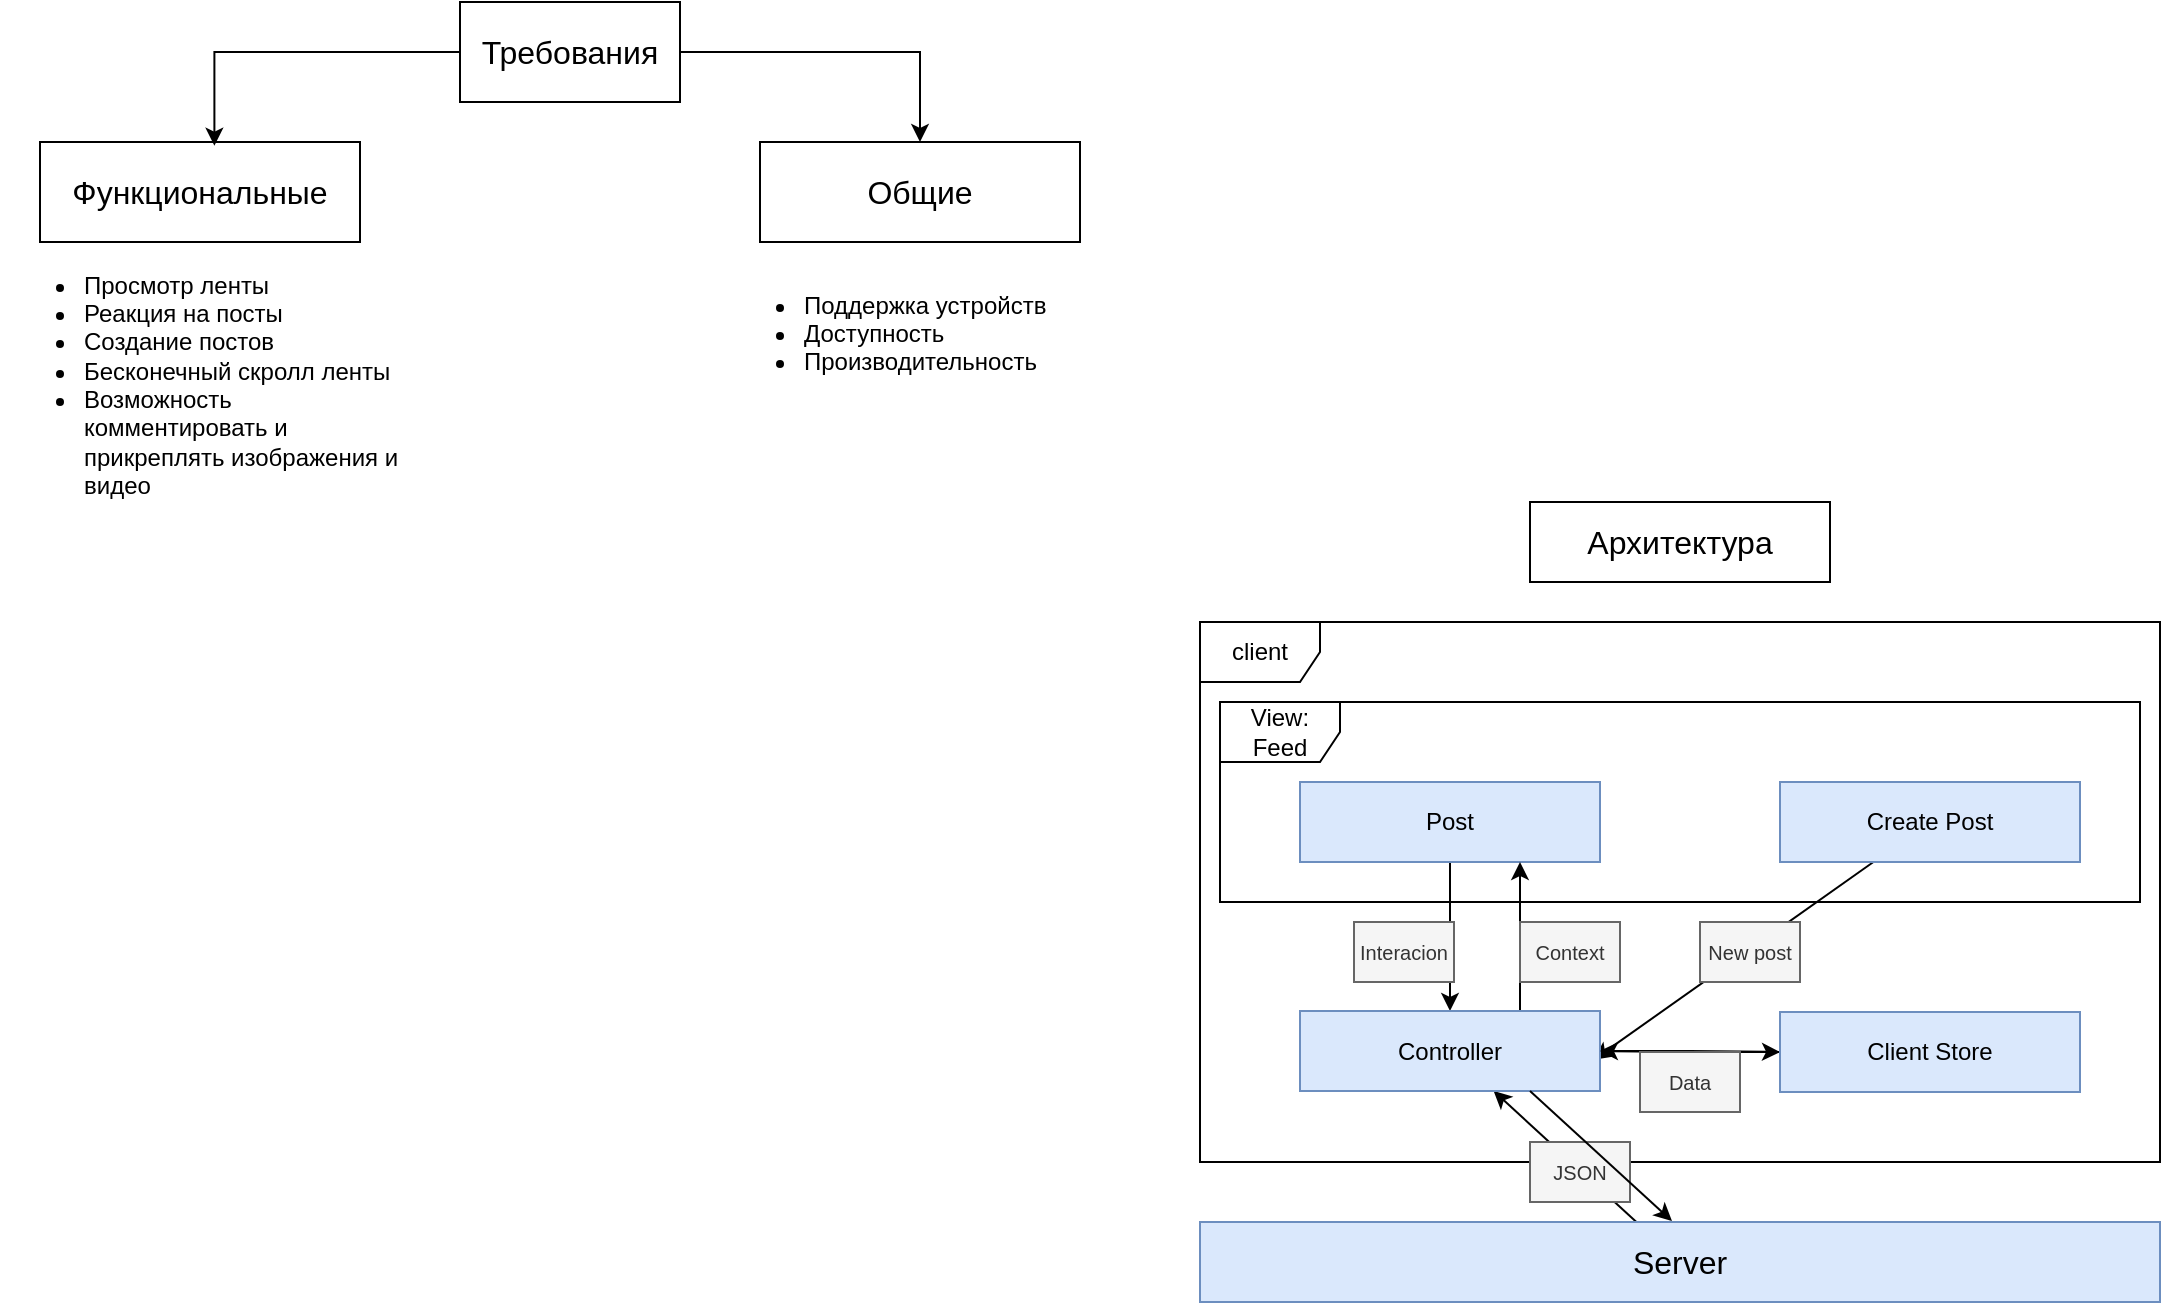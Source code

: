 <mxfile version="24.8.3">
  <diagram name="Page-1" id="jidonSQuB-0XgVviUFJx">
    <mxGraphModel dx="447" dy="707" grid="1" gridSize="10" guides="1" tooltips="1" connect="1" arrows="1" fold="1" page="1" pageScale="1" pageWidth="827" pageHeight="1169" math="0" shadow="0">
      <root>
        <mxCell id="0" />
        <mxCell id="1" parent="0" />
        <mxCell id="rp3EOb8fH77HyCNWDKxg-4" style="edgeStyle=orthogonalEdgeStyle;rounded=0;orthogonalLoop=1;jettySize=auto;html=1;" edge="1" parent="1" source="rp3EOb8fH77HyCNWDKxg-1" target="rp3EOb8fH77HyCNWDKxg-3">
          <mxGeometry relative="1" as="geometry" />
        </mxCell>
        <mxCell id="rp3EOb8fH77HyCNWDKxg-1" value="&lt;span style=&quot;font-size: 16px;&quot;&gt;Требования&lt;/span&gt;" style="html=1;whiteSpace=wrap;" vertex="1" parent="1">
          <mxGeometry x="330" y="60" width="110" height="50" as="geometry" />
        </mxCell>
        <mxCell id="rp3EOb8fH77HyCNWDKxg-2" value="&lt;span style=&quot;font-size: 16px;&quot;&gt;Функциональные&lt;/span&gt;" style="html=1;whiteSpace=wrap;" vertex="1" parent="1">
          <mxGeometry x="120" y="130" width="160" height="50" as="geometry" />
        </mxCell>
        <mxCell id="rp3EOb8fH77HyCNWDKxg-3" value="&lt;span style=&quot;font-size: 16px;&quot;&gt;Общие&lt;/span&gt;" style="html=1;whiteSpace=wrap;" vertex="1" parent="1">
          <mxGeometry x="480" y="130" width="160" height="50" as="geometry" />
        </mxCell>
        <mxCell id="rp3EOb8fH77HyCNWDKxg-5" style="edgeStyle=orthogonalEdgeStyle;rounded=0;orthogonalLoop=1;jettySize=auto;html=1;entryX=0.545;entryY=0.037;entryDx=0;entryDy=0;entryPerimeter=0;" edge="1" parent="1" source="rp3EOb8fH77HyCNWDKxg-1" target="rp3EOb8fH77HyCNWDKxg-2">
          <mxGeometry relative="1" as="geometry" />
        </mxCell>
        <mxCell id="rp3EOb8fH77HyCNWDKxg-7" value="&lt;ul&gt;&lt;li&gt;&lt;span style=&quot;background-color: initial;&quot;&gt;Просмотр ленты&lt;/span&gt;&lt;/li&gt;&lt;li&gt;Реакция на посты&lt;/li&gt;&lt;li&gt;Создание постов&lt;/li&gt;&lt;li&gt;Бесконечный скролл ленты&lt;/li&gt;&lt;li&gt;Возможность комментировать и прикреплять изображения и видео&lt;/li&gt;&lt;/ul&gt;" style="text;strokeColor=none;fillColor=none;html=1;whiteSpace=wrap;verticalAlign=middle;overflow=hidden;" vertex="1" parent="1">
          <mxGeometry x="100" y="180" width="200" height="130" as="geometry" />
        </mxCell>
        <mxCell id="rp3EOb8fH77HyCNWDKxg-8" value="&lt;ul&gt;&lt;li&gt;Поддержка устройств&lt;/li&gt;&lt;li&gt;Доступность&lt;/li&gt;&lt;li&gt;Производительность&lt;/li&gt;&lt;/ul&gt;" style="text;strokeColor=none;fillColor=none;html=1;whiteSpace=wrap;verticalAlign=middle;overflow=hidden;" vertex="1" parent="1">
          <mxGeometry x="460" y="190" width="200" height="70" as="geometry" />
        </mxCell>
        <mxCell id="rp3EOb8fH77HyCNWDKxg-9" value="&lt;span style=&quot;font-size: 16px;&quot;&gt;Архитектура&lt;/span&gt;" style="html=1;whiteSpace=wrap;" vertex="1" parent="1">
          <mxGeometry x="865" y="310" width="150" height="40" as="geometry" />
        </mxCell>
        <mxCell id="rp3EOb8fH77HyCNWDKxg-10" value="client" style="shape=umlFrame;whiteSpace=wrap;html=1;pointerEvents=0;" vertex="1" parent="1">
          <mxGeometry x="700" y="370" width="480" height="270" as="geometry" />
        </mxCell>
        <mxCell id="rp3EOb8fH77HyCNWDKxg-18" style="rounded=0;orthogonalLoop=1;jettySize=auto;html=1;" edge="1" parent="1" source="rp3EOb8fH77HyCNWDKxg-11" target="rp3EOb8fH77HyCNWDKxg-16">
          <mxGeometry relative="1" as="geometry" />
        </mxCell>
        <mxCell id="rp3EOb8fH77HyCNWDKxg-11" value="&lt;span style=&quot;font-size: 16px;&quot;&gt;Server&lt;/span&gt;" style="html=1;whiteSpace=wrap;fillColor=#dae8fc;strokeColor=#6c8ebf;" vertex="1" parent="1">
          <mxGeometry x="700" y="670" width="480" height="40" as="geometry" />
        </mxCell>
        <mxCell id="rp3EOb8fH77HyCNWDKxg-13" value="View: Feed" style="shape=umlFrame;whiteSpace=wrap;html=1;pointerEvents=0;" vertex="1" parent="1">
          <mxGeometry x="710" y="410" width="460" height="100" as="geometry" />
        </mxCell>
        <mxCell id="rp3EOb8fH77HyCNWDKxg-22" value="" style="edgeStyle=orthogonalEdgeStyle;rounded=0;orthogonalLoop=1;jettySize=auto;html=1;" edge="1" parent="1" source="rp3EOb8fH77HyCNWDKxg-14" target="rp3EOb8fH77HyCNWDKxg-16">
          <mxGeometry relative="1" as="geometry" />
        </mxCell>
        <mxCell id="rp3EOb8fH77HyCNWDKxg-14" value="Post" style="html=1;whiteSpace=wrap;fontSize=12;fillColor=#dae8fc;strokeColor=#6c8ebf;" vertex="1" parent="1">
          <mxGeometry x="750" y="450" width="150" height="40" as="geometry" />
        </mxCell>
        <mxCell id="rp3EOb8fH77HyCNWDKxg-27" style="rounded=0;orthogonalLoop=1;jettySize=auto;html=1;entryX=0.979;entryY=0.609;entryDx=0;entryDy=0;entryPerimeter=0;" edge="1" parent="1" source="rp3EOb8fH77HyCNWDKxg-15" target="rp3EOb8fH77HyCNWDKxg-16">
          <mxGeometry relative="1" as="geometry" />
        </mxCell>
        <mxCell id="rp3EOb8fH77HyCNWDKxg-15" value="Create Post" style="html=1;whiteSpace=wrap;fontSize=12;fillColor=#dae8fc;strokeColor=#6c8ebf;" vertex="1" parent="1">
          <mxGeometry x="990" y="450" width="150" height="40" as="geometry" />
        </mxCell>
        <mxCell id="rp3EOb8fH77HyCNWDKxg-19" style="edgeStyle=orthogonalEdgeStyle;rounded=0;orthogonalLoop=1;jettySize=auto;html=1;entryX=0.5;entryY=1;entryDx=0;entryDy=0;" edge="1" parent="1">
          <mxGeometry relative="1" as="geometry">
            <mxPoint x="860" y="564.5" as="sourcePoint" />
            <mxPoint x="860" y="490" as="targetPoint" />
          </mxGeometry>
        </mxCell>
        <mxCell id="rp3EOb8fH77HyCNWDKxg-32" style="edgeStyle=orthogonalEdgeStyle;rounded=0;orthogonalLoop=1;jettySize=auto;html=1;" edge="1" parent="1" source="rp3EOb8fH77HyCNWDKxg-16" target="rp3EOb8fH77HyCNWDKxg-17">
          <mxGeometry relative="1" as="geometry" />
        </mxCell>
        <mxCell id="rp3EOb8fH77HyCNWDKxg-16" value="Controller" style="html=1;whiteSpace=wrap;fontSize=12;fillColor=#dae8fc;strokeColor=#6c8ebf;" vertex="1" parent="1">
          <mxGeometry x="750" y="564.5" width="150" height="40" as="geometry" />
        </mxCell>
        <mxCell id="rp3EOb8fH77HyCNWDKxg-33" style="edgeStyle=orthogonalEdgeStyle;rounded=0;orthogonalLoop=1;jettySize=auto;html=1;" edge="1" parent="1" source="rp3EOb8fH77HyCNWDKxg-17" target="rp3EOb8fH77HyCNWDKxg-16">
          <mxGeometry relative="1" as="geometry" />
        </mxCell>
        <mxCell id="rp3EOb8fH77HyCNWDKxg-17" value="Client Store" style="html=1;whiteSpace=wrap;fontSize=12;fillColor=#dae8fc;strokeColor=#6c8ebf;" vertex="1" parent="1">
          <mxGeometry x="990" y="565" width="150" height="40" as="geometry" />
        </mxCell>
        <mxCell id="rp3EOb8fH77HyCNWDKxg-24" value="&lt;font style=&quot;font-size: 10px;&quot;&gt;JSON&lt;/font&gt;" style="html=1;whiteSpace=wrap;fontSize=12;fillColor=#f5f5f5;fontColor=#333333;strokeColor=#666666;" vertex="1" parent="1">
          <mxGeometry x="865" y="630" width="50" height="30" as="geometry" />
        </mxCell>
        <mxCell id="rp3EOb8fH77HyCNWDKxg-25" value="&lt;span style=&quot;font-size: 10px;&quot;&gt;Context&lt;/span&gt;&lt;span style=&quot;color: rgba(0, 0, 0, 0); font-family: monospace; font-size: 0px; text-align: start; text-wrap-mode: nowrap;&quot;&gt;%3CmxGraphModel%3E%3Croot%3E%3CmxCell%20id%3D%220%22%2F%3E%3CmxCell%20id%3D%221%22%20parent%3D%220%22%2F%3E%3CmxCell%20id%3D%222%22%20value%3D%22%26lt%3Bfont%20style%3D%26quot%3Bfont-size%3A%2010px%3B%26quot%3B%26gt%3BJSON%26lt%3B%2Ffont%26gt%3B%22%20style%3D%22html%3D1%3BwhiteSpace%3Dwrap%3BfontSize%3D12%3B%22%20vertex%3D%221%22%20parent%3D%221%22%3E%3CmxGeometry%20x%3D%22865%22%20y%3D%22630%22%20width%3D%2250%22%20height%3D%2230%22%20as%3D%22geometry%22%2F%3E%3C%2FmxCell%3E%3C%2Froot%3E%3C%2FmxGraphModel%3E&lt;/span&gt;" style="html=1;whiteSpace=wrap;fontSize=12;fillColor=#f5f5f5;fontColor=#333333;strokeColor=#666666;" vertex="1" parent="1">
          <mxGeometry x="860" y="520" width="50" height="30" as="geometry" />
        </mxCell>
        <mxCell id="rp3EOb8fH77HyCNWDKxg-26" value="&lt;span style=&quot;font-size: 10px;&quot;&gt;Interacion&lt;/span&gt;" style="html=1;whiteSpace=wrap;fontSize=12;fillColor=#f5f5f5;fontColor=#333333;strokeColor=#666666;" vertex="1" parent="1">
          <mxGeometry x="777" y="520" width="50" height="30" as="geometry" />
        </mxCell>
        <mxCell id="rp3EOb8fH77HyCNWDKxg-28" value="&lt;span style=&quot;font-size: 10px;&quot;&gt;New post&lt;/span&gt;" style="html=1;whiteSpace=wrap;fontSize=12;fillColor=#f5f5f5;fontColor=#333333;strokeColor=#666666;" vertex="1" parent="1">
          <mxGeometry x="950" y="520" width="50" height="30" as="geometry" />
        </mxCell>
        <mxCell id="rp3EOb8fH77HyCNWDKxg-34" value="&lt;span style=&quot;font-size: 10px;&quot;&gt;Data&lt;/span&gt;" style="html=1;whiteSpace=wrap;fontSize=12;fillColor=#f5f5f5;fontColor=#333333;strokeColor=#666666;" vertex="1" parent="1">
          <mxGeometry x="920" y="585" width="50" height="30" as="geometry" />
        </mxCell>
        <mxCell id="rp3EOb8fH77HyCNWDKxg-35" style="rounded=0;orthogonalLoop=1;jettySize=auto;html=1;" edge="1" parent="1">
          <mxGeometry relative="1" as="geometry">
            <mxPoint x="865" y="604.5" as="sourcePoint" />
            <mxPoint x="936" y="669.5" as="targetPoint" />
          </mxGeometry>
        </mxCell>
      </root>
    </mxGraphModel>
  </diagram>
</mxfile>
